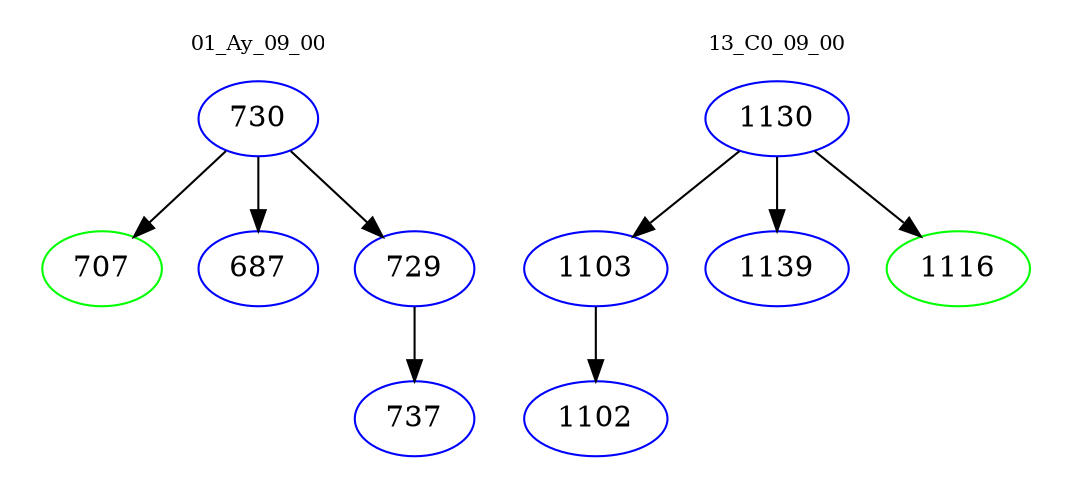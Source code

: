 digraph{
subgraph cluster_0 {
color = white
label = "01_Ay_09_00";
fontsize=10;
T0_730 [label="730", color="blue"]
T0_730 -> T0_707 [color="black"]
T0_707 [label="707", color="green"]
T0_730 -> T0_687 [color="black"]
T0_687 [label="687", color="blue"]
T0_730 -> T0_729 [color="black"]
T0_729 [label="729", color="blue"]
T0_729 -> T0_737 [color="black"]
T0_737 [label="737", color="blue"]
}
subgraph cluster_1 {
color = white
label = "13_C0_09_00";
fontsize=10;
T1_1130 [label="1130", color="blue"]
T1_1130 -> T1_1103 [color="black"]
T1_1103 [label="1103", color="blue"]
T1_1103 -> T1_1102 [color="black"]
T1_1102 [label="1102", color="blue"]
T1_1130 -> T1_1139 [color="black"]
T1_1139 [label="1139", color="blue"]
T1_1130 -> T1_1116 [color="black"]
T1_1116 [label="1116", color="green"]
}
}
